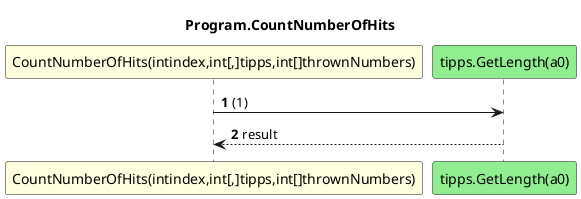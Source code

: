 @startuml Program.CountNumberOfHits
title Program.CountNumberOfHits
participant "CountNumberOfHits(intindex,int[,]tipps,int[]thrownNumbers)" as CountNumberOfHits_p0_p1_p2 #LightYellow
participant "tipps.GetLength(a0)" as tipps_GetLength_a0 #LightGreen
autonumber
CountNumberOfHits_p0_p1_p2 -> tipps_GetLength_a0 : (1)
tipps_GetLength_a0 --> CountNumberOfHits_p0_p1_p2 : result
@enduml
